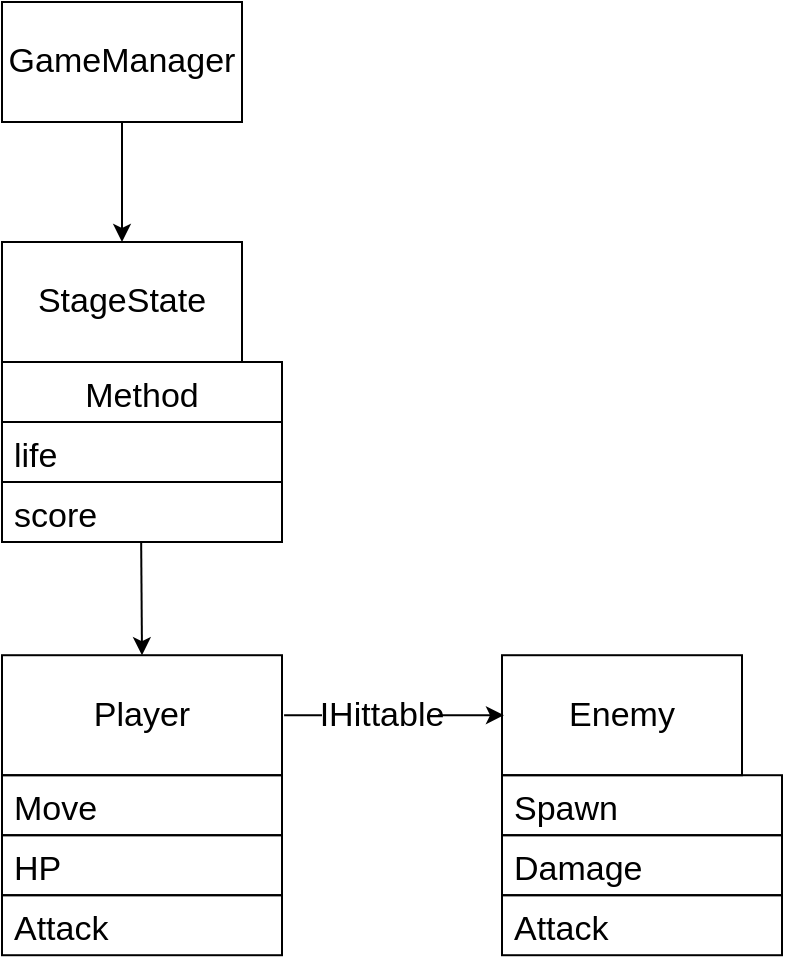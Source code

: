 <mxfile version="18.0.8" type="github">
  <diagram id="nPiM0l03sHZ0EGCZjPm0" name="Page-1">
    <mxGraphModel dx="1038" dy="547" grid="1" gridSize="10" guides="1" tooltips="1" connect="1" arrows="1" fold="1" page="1" pageScale="1" pageWidth="827" pageHeight="1169" math="0" shadow="0">
      <root>
        <mxCell id="0" />
        <mxCell id="1" parent="0" />
        <mxCell id="zV3HZ2iIaUpGLrMhV5pJ-1" value="&lt;font style=&quot;font-size: 17px;&quot;&gt;GameManager&lt;/font&gt;" style="rounded=0;whiteSpace=wrap;html=1;" vertex="1" parent="1">
          <mxGeometry x="354" y="30" width="120" height="60" as="geometry" />
        </mxCell>
        <mxCell id="zV3HZ2iIaUpGLrMhV5pJ-5" value="&lt;font style=&quot;font-size: 17px;&quot;&gt;Enemy&lt;/font&gt;" style="rounded=0;whiteSpace=wrap;html=1;" vertex="1" parent="1">
          <mxGeometry x="604" y="356.61" width="120" height="60" as="geometry" />
        </mxCell>
        <mxCell id="zV3HZ2iIaUpGLrMhV5pJ-7" value="&lt;font style=&quot;font-size: 17px;&quot;&gt;StageState&lt;/font&gt;" style="rounded=0;whiteSpace=wrap;html=1;" vertex="1" parent="1">
          <mxGeometry x="354" y="150" width="120" height="60" as="geometry" />
        </mxCell>
        <mxCell id="zV3HZ2iIaUpGLrMhV5pJ-17" value="Method" style="swimlane;fontStyle=0;childLayout=stackLayout;horizontal=1;startSize=30;horizontalStack=0;resizeParent=1;resizeParentMax=0;resizeLast=0;collapsible=1;marginBottom=0;fontSize=17;" vertex="1" parent="1">
          <mxGeometry x="354" y="210" width="140" height="90" as="geometry" />
        </mxCell>
        <mxCell id="zV3HZ2iIaUpGLrMhV5pJ-18" value="life" style="text;strokeColor=default;fillColor=none;align=left;verticalAlign=middle;spacingLeft=4;spacingRight=4;overflow=hidden;points=[[0,0.5],[1,0.5]];portConstraint=eastwest;rotatable=0;fontSize=17;" vertex="1" parent="zV3HZ2iIaUpGLrMhV5pJ-17">
          <mxGeometry y="30" width="140" height="30" as="geometry" />
        </mxCell>
        <mxCell id="zV3HZ2iIaUpGLrMhV5pJ-19" value="score" style="text;strokeColor=default;fillColor=none;align=left;verticalAlign=middle;spacingLeft=4;spacingRight=4;overflow=hidden;points=[[0,0.5],[1,0.5]];portConstraint=eastwest;rotatable=0;fontSize=17;" vertex="1" parent="zV3HZ2iIaUpGLrMhV5pJ-17">
          <mxGeometry y="60" width="140" height="30" as="geometry" />
        </mxCell>
        <mxCell id="zV3HZ2iIaUpGLrMhV5pJ-26" value="" style="endArrow=classic;html=1;rounded=0;fontSize=17;exitX=0.967;exitY=0.5;exitDx=0;exitDy=0;exitPerimeter=0;startArrow=none;" edge="1" parent="1" source="zV3HZ2iIaUpGLrMhV5pJ-28">
          <mxGeometry relative="1" as="geometry">
            <mxPoint x="495.04" y="386.61" as="sourcePoint" />
            <mxPoint x="605" y="386.61" as="targetPoint" />
          </mxGeometry>
        </mxCell>
        <mxCell id="zV3HZ2iIaUpGLrMhV5pJ-28" value="IHittable" style="text;html=1;strokeColor=none;fillColor=none;align=center;verticalAlign=middle;whiteSpace=wrap;rounded=0;fontSize=17;" vertex="1" parent="1">
          <mxGeometry x="514" y="371.61" width="60" height="30" as="geometry" />
        </mxCell>
        <mxCell id="zV3HZ2iIaUpGLrMhV5pJ-29" value="" style="endArrow=none;html=1;rounded=0;fontSize=17;exitX=0.967;exitY=0.5;exitDx=0;exitDy=0;exitPerimeter=0;" edge="1" parent="1" target="zV3HZ2iIaUpGLrMhV5pJ-28">
          <mxGeometry relative="1" as="geometry">
            <mxPoint x="495.04" y="386.61" as="sourcePoint" />
            <mxPoint x="605" y="386.61" as="targetPoint" />
          </mxGeometry>
        </mxCell>
        <mxCell id="zV3HZ2iIaUpGLrMhV5pJ-6" value="&lt;font style=&quot;font-size: 17px;&quot;&gt;Player&lt;/font&gt;" style="rounded=0;whiteSpace=wrap;html=1;" vertex="1" parent="1">
          <mxGeometry x="354" y="356.61" width="140" height="60" as="geometry" />
        </mxCell>
        <mxCell id="zV3HZ2iIaUpGLrMhV5pJ-31" value="" style="endArrow=classic;html=1;rounded=0;fontSize=17;exitX=0.5;exitY=1;exitDx=0;exitDy=0;entryX=0.5;entryY=0;entryDx=0;entryDy=0;" edge="1" parent="1" source="zV3HZ2iIaUpGLrMhV5pJ-1" target="zV3HZ2iIaUpGLrMhV5pJ-7">
          <mxGeometry width="50" height="50" relative="1" as="geometry">
            <mxPoint x="400" y="150" as="sourcePoint" />
            <mxPoint x="450" y="100" as="targetPoint" />
          </mxGeometry>
        </mxCell>
        <mxCell id="zV3HZ2iIaUpGLrMhV5pJ-32" value="" style="endArrow=classic;html=1;rounded=0;fontSize=17;exitX=0.497;exitY=1.113;exitDx=0;exitDy=0;exitPerimeter=0;entryX=0.5;entryY=0;entryDx=0;entryDy=0;" edge="1" parent="1" target="zV3HZ2iIaUpGLrMhV5pJ-6">
          <mxGeometry width="50" height="50" relative="1" as="geometry">
            <mxPoint x="423.58" y="300" as="sourcePoint" />
            <mxPoint x="500" y="316.61" as="targetPoint" />
          </mxGeometry>
        </mxCell>
        <mxCell id="zV3HZ2iIaUpGLrMhV5pJ-14" value="Move" style="text;strokeColor=default;fillColor=none;align=left;verticalAlign=middle;spacingLeft=4;spacingRight=4;overflow=hidden;points=[[0,0.5],[1,0.5]];portConstraint=eastwest;rotatable=0;fontSize=17;" vertex="1" parent="1">
          <mxGeometry x="354" y="416.61" width="140" height="30" as="geometry" />
        </mxCell>
        <mxCell id="zV3HZ2iIaUpGLrMhV5pJ-16" value="HP" style="text;strokeColor=default;fillColor=none;align=left;verticalAlign=middle;spacingLeft=4;spacingRight=4;overflow=hidden;points=[[0,0.5],[1,0.5]];portConstraint=eastwest;rotatable=0;fontSize=17;" vertex="1" parent="1">
          <mxGeometry x="354" y="446.61" width="140" height="30" as="geometry" />
        </mxCell>
        <mxCell id="zV3HZ2iIaUpGLrMhV5pJ-15" value="Attack" style="text;strokeColor=default;fillColor=none;align=left;verticalAlign=middle;spacingLeft=4;spacingRight=4;overflow=hidden;points=[[0,0.5],[1,0.5]];portConstraint=eastwest;rotatable=0;fontSize=17;" vertex="1" parent="1">
          <mxGeometry x="354" y="476.61" width="140" height="30" as="geometry" />
        </mxCell>
        <mxCell id="zV3HZ2iIaUpGLrMhV5pJ-22" value="Spawn" style="text;strokeColor=default;fillColor=none;align=left;verticalAlign=middle;spacingLeft=4;spacingRight=4;overflow=hidden;points=[[0,0.5],[1,0.5]];portConstraint=eastwest;rotatable=0;fontSize=17;" vertex="1" parent="1">
          <mxGeometry x="604" y="416.61" width="140" height="30" as="geometry" />
        </mxCell>
        <mxCell id="zV3HZ2iIaUpGLrMhV5pJ-23" value="Attack" style="text;strokeColor=default;fillColor=none;align=left;verticalAlign=middle;spacingLeft=4;spacingRight=4;overflow=hidden;points=[[0,0.5],[1,0.5]];portConstraint=eastwest;rotatable=0;fontSize=17;" vertex="1" parent="1">
          <mxGeometry x="604" y="476.61" width="140" height="30" as="geometry" />
        </mxCell>
        <mxCell id="zV3HZ2iIaUpGLrMhV5pJ-24" value="Damage" style="text;strokeColor=default;fillColor=none;align=left;verticalAlign=middle;spacingLeft=4;spacingRight=4;overflow=hidden;points=[[0,0.5],[1,0.5]];portConstraint=eastwest;rotatable=0;fontSize=17;" vertex="1" parent="1">
          <mxGeometry x="604" y="446.61" width="140" height="30" as="geometry" />
        </mxCell>
      </root>
    </mxGraphModel>
  </diagram>
</mxfile>
